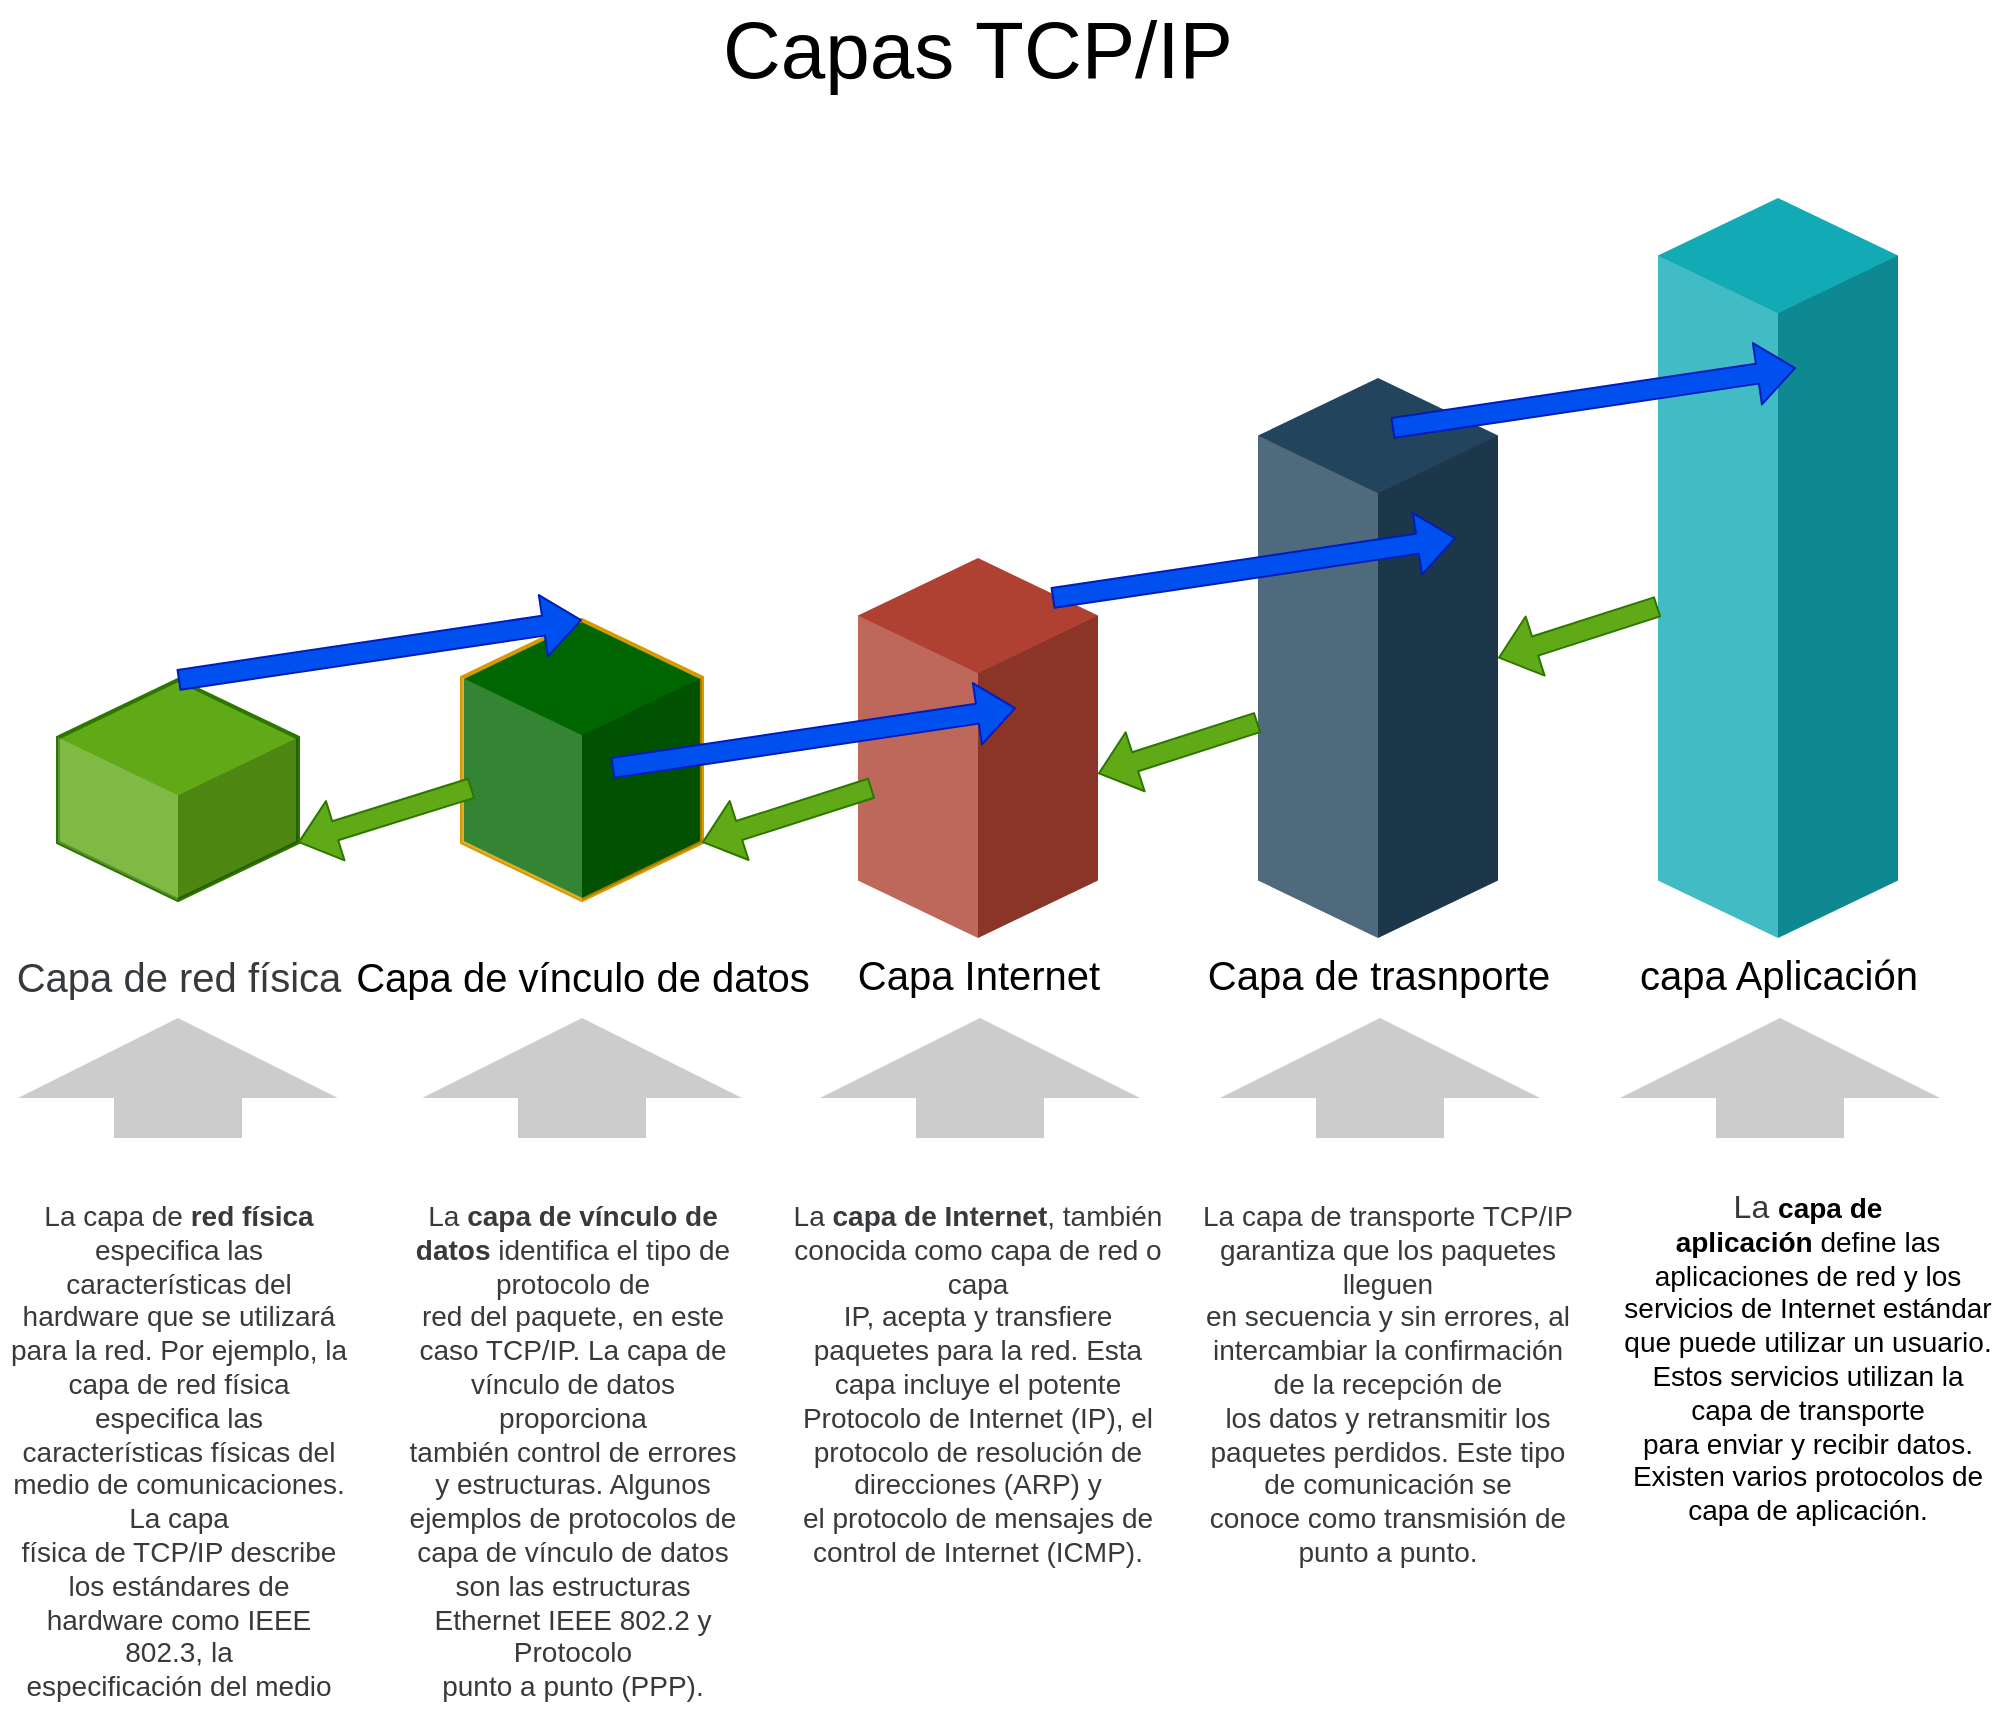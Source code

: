 <mxfile version="13.6.10" type="github">
  <diagram name="Page-1" id="54c02804-9d69-ba3f-8aca-1021b27b8050">
    <mxGraphModel dx="1224" dy="732" grid="1" gridSize="10" guides="1" tooltips="1" connect="1" arrows="1" fold="1" page="1" pageScale="1" pageWidth="1100" pageHeight="850" background="#ffffff" math="0" shadow="0">
      <root>
        <mxCell id="0" />
        <mxCell id="1" parent="0" />
        <mxCell id="7c3a617817c5cf35-16" value="" style="html=1;shadow=0;dashed=0;align=center;verticalAlign=middle;shape=mxgraph.arrows2.arrow;dy=0.6;dx=40;direction=north;notch=0;strokeWidth=2;fillColor=#CCCCCC;fontSize=14;fontColor=#000000;strokeColor=none;" parent="1" vertex="1">
          <mxGeometry x="73" y="595" width="160" height="60" as="geometry" />
        </mxCell>
        <mxCell id="7c3a617817c5cf35-4" value="&lt;p style=&quot;background: white&quot;&gt;&lt;span style=&quot;font-family: &amp;#34;arial&amp;#34; , sans-serif ; color: #373a3c&quot;&gt;Capa de red física&lt;/span&gt;&lt;/p&gt;" style="verticalLabelPosition=bottom;verticalAlign=top;html=1;shape=mxgraph.infographic.shadedCube;isoAngle=15;fillColor=#60a917;strokeColor=#2D7600;fontFamily=Helvetica;fontSize=20;align=center;strokeWidth=2;fontColor=#ffffff;" parent="1" vertex="1">
          <mxGeometry x="93" y="426" width="120" height="110" as="geometry" />
        </mxCell>
        <mxCell id="7c3a617817c5cf35-7" value="&lt;p style=&quot;background: white&quot;&gt;&lt;span style=&quot;font-family: arial, sans-serif;&quot;&gt;Capa de vínculo de datos&lt;/span&gt;&lt;/p&gt;" style="verticalLabelPosition=bottom;verticalAlign=top;html=1;shape=mxgraph.infographic.shadedCube;isoAngle=15;strokeColor=#d79b00;fontFamily=Helvetica;fontSize=20;align=center;strokeWidth=2;fillColor=#006600;" parent="1" vertex="1">
          <mxGeometry x="295" y="396" width="120" height="140" as="geometry" />
        </mxCell>
        <mxCell id="7c3a617817c5cf35-8" value="Capa Internet" style="verticalLabelPosition=bottom;verticalAlign=top;html=1;shape=mxgraph.infographic.shadedCube;isoAngle=15;fillColor=#AE4132;strokeColor=none;fontFamily=Helvetica;fontSize=20;align=center;strokeWidth=2;" parent="1" vertex="1">
          <mxGeometry x="493" y="365" width="120" height="190" as="geometry" />
        </mxCell>
        <mxCell id="7c3a617817c5cf35-9" value="Capa de trasnporte" style="verticalLabelPosition=bottom;verticalAlign=top;html=1;shape=mxgraph.infographic.shadedCube;isoAngle=15;fillColor=#23445D;strokeColor=none;fontFamily=Helvetica;fontSize=20;align=center;strokeWidth=2;" parent="1" vertex="1">
          <mxGeometry x="693" y="275.0" width="120" height="280" as="geometry" />
        </mxCell>
        <mxCell id="7c3a617817c5cf35-10" value="capa Aplicación" style="verticalLabelPosition=bottom;verticalAlign=top;html=1;shape=mxgraph.infographic.shadedCube;isoAngle=15;fillColor=#12AAB5;strokeColor=none;fontFamily=Helvetica;fontSize=20;align=center;strokeWidth=2;" parent="1" vertex="1">
          <mxGeometry x="893" y="185.0" width="120" height="370" as="geometry" />
        </mxCell>
        <mxCell id="7c3a617817c5cf35-13" value="&lt;h1&gt;&lt;br&gt;&lt;/h1&gt;&lt;p style=&quot;background: white&quot;&gt;&lt;span style=&quot;font-family: &amp;#34;arial&amp;#34; , sans-serif ; color: #373a3c&quot;&gt;La &lt;b&gt;capa de Internet&lt;/b&gt;, también conocida como capa de red o capa&lt;br&gt;IP, acepta y transfiere paquetes para la red. Esta capa incluye el potente&lt;br&gt;Protocolo de Internet (IP), el protocolo de resolución de direcciones (ARP) y&lt;br&gt;el protocolo de mensajes de control de Internet (ICMP).&lt;/span&gt;&lt;/p&gt;" style="text;html=1;spacing=5;spacingTop=-20;whiteSpace=wrap;overflow=hidden;strokeWidth=2;fillColor=none;gradientColor=none;fontSize=14;align=center;" parent="1" vertex="1">
          <mxGeometry x="455" y="625" width="196" height="265" as="geometry" />
        </mxCell>
        <mxCell id="7c3a617817c5cf35-18" value="" style="html=1;shadow=0;dashed=0;align=center;verticalAlign=middle;shape=mxgraph.arrows2.arrow;dy=0.6;dx=40;direction=north;notch=0;strokeWidth=2;fillColor=#CCCCCC;fontSize=14;fontColor=#000000;strokeColor=none;" parent="1" vertex="1">
          <mxGeometry x="474" y="595" width="160" height="60" as="geometry" />
        </mxCell>
        <mxCell id="7c3a617817c5cf35-19" value="" style="html=1;shadow=0;dashed=0;align=center;verticalAlign=middle;shape=mxgraph.arrows2.arrow;dy=0.6;dx=40;direction=north;notch=0;strokeWidth=2;fillColor=#CCCCCC;fontSize=14;fontColor=#000000;strokeColor=none;" parent="1" vertex="1">
          <mxGeometry x="874" y="595" width="160" height="60" as="geometry" />
        </mxCell>
        <mxCell id="SA_Dz9ttJfZPXBpqKCWs-2" value="" style="html=1;shadow=0;dashed=0;align=center;verticalAlign=middle;shape=mxgraph.arrows2.arrow;dy=0.6;dx=40;direction=north;notch=0;strokeWidth=2;fillColor=#CCCCCC;fontSize=14;fontColor=#000000;strokeColor=none;" vertex="1" parent="1">
          <mxGeometry x="674" y="595" width="160" height="60" as="geometry" />
        </mxCell>
        <mxCell id="SA_Dz9ttJfZPXBpqKCWs-4" value="&lt;h1&gt;&lt;br&gt;&lt;/h1&gt;&lt;p style=&quot;background: white&quot;&gt;&lt;span style=&quot;font-family: &amp;#34;arial&amp;#34; , sans-serif ; color: #373a3c&quot;&gt;La &lt;b&gt;capa de vínculo de datos&lt;/b&gt; identifica el tipo de protocolo de&lt;br/&gt;red del paquete, en este caso TCP/IP. La capa de vínculo de datos proporciona&lt;br/&gt;también control de errores y estructuras. Algunos ejemplos de protocolos de&lt;br/&gt;capa de vínculo de datos son las estructuras Ethernet IEEE 802.2 y Protocolo&lt;br/&gt;punto a punto (PPP).&lt;/span&gt;&lt;/p&gt;" style="text;html=1;spacing=5;spacingTop=-20;whiteSpace=wrap;overflow=hidden;strokeWidth=2;fillColor=none;gradientColor=none;fontSize=14;align=center;" vertex="1" parent="1">
          <mxGeometry x="261.5" y="625" width="177" height="315" as="geometry" />
        </mxCell>
        <mxCell id="SA_Dz9ttJfZPXBpqKCWs-5" value="" style="html=1;shadow=0;dashed=0;align=center;verticalAlign=middle;shape=mxgraph.arrows2.arrow;dy=0.6;dx=40;direction=north;notch=0;strokeWidth=2;fillColor=#CCCCCC;fontSize=14;fontColor=#000000;strokeColor=none;" vertex="1" parent="1">
          <mxGeometry x="275" y="595" width="160" height="60" as="geometry" />
        </mxCell>
        <mxCell id="SA_Dz9ttJfZPXBpqKCWs-7" value="Capas TCP/IP" style="text;html=1;strokeColor=none;fillColor=none;align=center;verticalAlign=middle;whiteSpace=wrap;rounded=0;fontSize=40;" vertex="1" parent="1">
          <mxGeometry x="203" y="110" width="700" as="geometry" />
        </mxCell>
        <mxCell id="SA_Dz9ttJfZPXBpqKCWs-10" value="&lt;h1&gt;&lt;br&gt;&lt;/h1&gt;&lt;p style=&quot;background: white&quot;&gt;&lt;span style=&quot;font-family: &amp;#34;arial&amp;#34; , sans-serif ; color: #373a3c&quot;&gt;La capa de &lt;b&gt;red física&lt;/b&gt; especifica las características del&lt;br/&gt;hardware que se utilizará para la red. Por ejemplo, la capa de red física&lt;br/&gt;especifica las características físicas del medio de comunicaciones. La capa&lt;br/&gt;física de TCP/IP describe los estándares de hardware como IEEE 802.3, la&lt;br/&gt;especificación del medio de red Ethernet, y RS-232, la especificación para los&lt;br/&gt;conectores estándar.&lt;/span&gt;&lt;/p&gt;" style="text;html=1;spacing=5;spacingTop=-20;whiteSpace=wrap;overflow=hidden;strokeWidth=2;fillColor=none;gradientColor=none;fontSize=14;align=center;" vertex="1" parent="1">
          <mxGeometry x="64.5" y="625" width="177" height="315" as="geometry" />
        </mxCell>
        <mxCell id="SA_Dz9ttJfZPXBpqKCWs-13" value="" style="shape=flexArrow;endArrow=classic;html=1;fontSize=20;fontColor=#FF8000;entryX=0.5;entryY=0;entryDx=0;entryDy=0;entryPerimeter=0;exitX=0.5;exitY=0;exitDx=0;exitDy=0;exitPerimeter=0;fillColor=#0050ef;strokeColor=#001DBC;" edge="1" parent="1" source="7c3a617817c5cf35-4" target="7c3a617817c5cf35-7">
          <mxGeometry width="50" height="50" relative="1" as="geometry">
            <mxPoint x="150" y="410" as="sourcePoint" />
            <mxPoint x="320" y="420" as="targetPoint" />
          </mxGeometry>
        </mxCell>
        <mxCell id="SA_Dz9ttJfZPXBpqKCWs-14" value="" style="shape=flexArrow;endArrow=classic;html=1;fontSize=20;fontColor=#FF8000;entryX=0.5;entryY=0;entryDx=0;entryDy=0;entryPerimeter=0;exitX=0.5;exitY=0;exitDx=0;exitDy=0;exitPerimeter=0;fillColor=#0050ef;strokeColor=#001DBC;" edge="1" parent="1">
          <mxGeometry width="50" height="50" relative="1" as="geometry">
            <mxPoint x="370" y="470" as="sourcePoint" />
            <mxPoint x="572.0" y="440" as="targetPoint" />
          </mxGeometry>
        </mxCell>
        <mxCell id="SA_Dz9ttJfZPXBpqKCWs-15" value="" style="shape=flexArrow;endArrow=classic;html=1;fontSize=20;fontColor=#FF8000;entryX=0.5;entryY=0;entryDx=0;entryDy=0;entryPerimeter=0;exitX=0.5;exitY=0;exitDx=0;exitDy=0;exitPerimeter=0;fillColor=#0050ef;strokeColor=#001DBC;" edge="1" parent="1">
          <mxGeometry width="50" height="50" relative="1" as="geometry">
            <mxPoint x="590" y="385" as="sourcePoint" />
            <mxPoint x="792.0" y="355" as="targetPoint" />
          </mxGeometry>
        </mxCell>
        <mxCell id="SA_Dz9ttJfZPXBpqKCWs-16" value="" style="shape=flexArrow;endArrow=classic;html=1;fontSize=20;fontColor=#FF8000;entryX=0.5;entryY=0;entryDx=0;entryDy=0;entryPerimeter=0;exitX=0.5;exitY=0;exitDx=0;exitDy=0;exitPerimeter=0;fillColor=#0050ef;strokeColor=#001DBC;" edge="1" parent="1">
          <mxGeometry width="50" height="50" relative="1" as="geometry">
            <mxPoint x="760" y="300" as="sourcePoint" />
            <mxPoint x="962.0" y="270" as="targetPoint" />
          </mxGeometry>
        </mxCell>
        <mxCell id="SA_Dz9ttJfZPXBpqKCWs-18" value="" style="shape=flexArrow;endArrow=classic;html=1;fontSize=20;fontColor=#FF8000;fillColor=#60a917;strokeColor=#2D7600;entryX=0;entryY=0;entryDx=120;entryDy=140;entryPerimeter=0;" edge="1" parent="1" source="7c3a617817c5cf35-10" target="7c3a617817c5cf35-9">
          <mxGeometry width="50" height="50" relative="1" as="geometry">
            <mxPoint x="890" y="400" as="sourcePoint" />
            <mxPoint x="840" y="450" as="targetPoint" />
          </mxGeometry>
        </mxCell>
        <mxCell id="SA_Dz9ttJfZPXBpqKCWs-19" value="" style="shape=flexArrow;endArrow=classic;html=1;fontSize=20;fontColor=#FF8000;fillColor=#60a917;strokeColor=#2D7600;entryX=0;entryY=0;entryDx=120;entryDy=140;entryPerimeter=0;" edge="1" parent="1">
          <mxGeometry width="50" height="50" relative="1" as="geometry">
            <mxPoint x="693" y="447.146" as="sourcePoint" />
            <mxPoint x="613" y="472.86" as="targetPoint" />
          </mxGeometry>
        </mxCell>
        <mxCell id="SA_Dz9ttJfZPXBpqKCWs-20" value="" style="shape=flexArrow;endArrow=classic;html=1;fontSize=20;fontColor=#FF8000;fillColor=#60a917;strokeColor=#2D7600;entryX=0;entryY=0;entryDx=120;entryDy=111.191;entryPerimeter=0;" edge="1" parent="1" target="7c3a617817c5cf35-7">
          <mxGeometry width="50" height="50" relative="1" as="geometry">
            <mxPoint x="500" y="479.996" as="sourcePoint" />
            <mxPoint x="420" y="505.71" as="targetPoint" />
          </mxGeometry>
        </mxCell>
        <mxCell id="SA_Dz9ttJfZPXBpqKCWs-21" value="" style="shape=flexArrow;endArrow=classic;html=1;fontSize=20;fontColor=#FF8000;fillColor=#60a917;strokeColor=#2D7600;entryX=0;entryY=0;entryDx=120;entryDy=81.191;entryPerimeter=0;" edge="1" parent="1" target="7c3a617817c5cf35-4">
          <mxGeometry width="50" height="50" relative="1" as="geometry">
            <mxPoint x="300" y="479.996" as="sourcePoint" />
            <mxPoint x="220" y="505.71" as="targetPoint" />
          </mxGeometry>
        </mxCell>
        <mxCell id="SA_Dz9ttJfZPXBpqKCWs-22" value="&lt;h1&gt;&lt;br&gt;&lt;/h1&gt;&lt;p style=&quot;background: white&quot;&gt;&lt;span style=&quot;font-family: &amp;#34;arial&amp;#34; , sans-serif ; color: #373a3c&quot;&gt;La capa de transporte TCP/IP garantiza que los paquetes lleguen&lt;br/&gt;en secuencia y sin errores, al intercambiar la confirmación de la recepción de&lt;br/&gt;los datos y retransmitir los paquetes perdidos. Este tipo de comunicación se&lt;br/&gt;conoce como transmisión de punto a punto.&lt;/span&gt;&lt;/p&gt;" style="text;html=1;spacing=5;spacingTop=-20;whiteSpace=wrap;overflow=hidden;strokeWidth=2;fillColor=none;gradientColor=none;fontSize=14;align=center;" vertex="1" parent="1">
          <mxGeometry x="660" y="625" width="196" height="265" as="geometry" />
        </mxCell>
        <mxCell id="SA_Dz9ttJfZPXBpqKCWs-23" value="&lt;h1&gt;&lt;br&gt;&lt;/h1&gt;&lt;p style=&quot;background: white&quot;&gt;&lt;span style=&quot;font-size: 12.0pt ; line-height: 107% ; font-family: &amp;#34;arial&amp;#34; , sans-serif ; color: #373a3c&quot;&gt;La&amp;nbsp;&lt;/span&gt;&lt;b&gt;capa de aplicación&lt;/b&gt;&amp;nbsp;define las aplicaciones de red y los servicios de Internet estándar&lt;br/&gt;que puede utilizar un usuario. Estos servicios utilizan la capa de transporte&lt;br/&gt;para enviar y recibir datos. Existen varios protocolos de capa de aplicación.&lt;br&gt;&lt;/p&gt;" style="text;html=1;spacing=5;spacingTop=-20;whiteSpace=wrap;overflow=hidden;strokeWidth=2;fillColor=none;gradientColor=none;fontSize=14;align=center;" vertex="1" parent="1">
          <mxGeometry x="870" y="620" width="196" height="265" as="geometry" />
        </mxCell>
      </root>
    </mxGraphModel>
  </diagram>
</mxfile>
